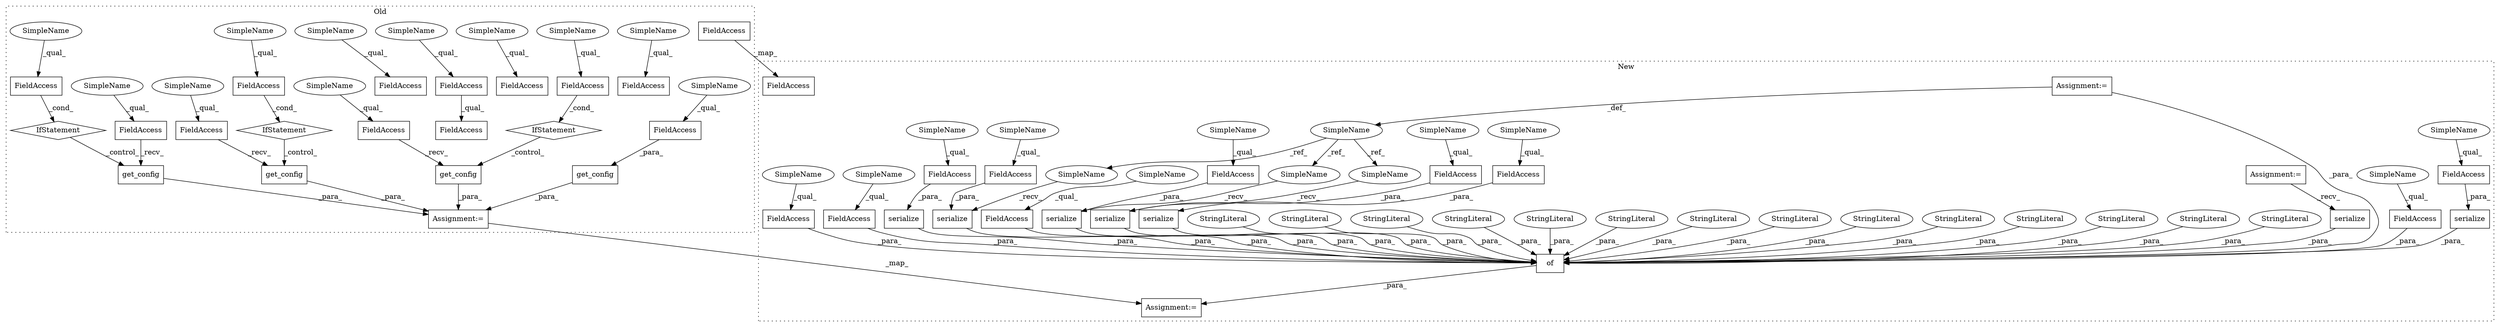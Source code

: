 digraph G {
subgraph cluster0 {
1 [label="IfStatement" a="25" s="19777" l="3" shape="diamond"];
4 [label="get_config" a="32" s="19799" l="12" shape="box"];
6 [label="FieldAccess" a="22" s="19759" l="18" shape="box"];
10 [label="FieldAccess" a="22" s="19386" l="15" shape="box"];
11 [label="FieldAccess" a="22" s="19433" l="9" shape="box"];
12 [label="FieldAccess" a="22" s="19511" l="15" shape="box"];
14 [label="FieldAccess" a="22" s="19681" l="18" shape="box"];
15 [label="get_config" a="32" s="19721" l="12" shape="box"];
16 [label="FieldAccess" a="22" s="19832" l="14" shape="box"];
17 [label="FieldAccess" a="22" s="19780" l="18" shape="box"];
18 [label="FieldAccess" a="22" s="19702" l="18" shape="box"];
19 [label="IfStatement" a="25" s="19699" l="3" shape="diamond"];
25 [label="FieldAccess" a="22" s="19481" l="15" shape="box"];
26 [label="Assignment:=" a="7" s="19365" l="1" shape="box"];
29 [label="FieldAccess" a="22" s="19624" l="18" shape="box"];
30 [label="FieldAccess" a="22" s="19603" l="18" shape="box"];
31 [label="IfStatement" a="25" s="19621" l="3" shape="diamond"];
33 [label="get_config" a="32" s="19643" l="12" shape="box"];
34 [label="FieldAccess" a="22" s="19555" l="21" shape="box"];
35 [label="FieldAccess" a="22" s="19555" l="30" shape="box"];
36 [label="get_config" a="32" s="19470,19496" l="11,1" shape="box"];
59 [label="SimpleName" a="42" s="19603" l="4" shape="ellipse"];
60 [label="SimpleName" a="42" s="19433" l="4" shape="ellipse"];
61 [label="SimpleName" a="42" s="19759" l="4" shape="ellipse"];
62 [label="SimpleName" a="42" s="19386" l="4" shape="ellipse"];
63 [label="SimpleName" a="42" s="19555" l="4" shape="ellipse"];
64 [label="SimpleName" a="42" s="19832" l="4" shape="ellipse"];
65 [label="SimpleName" a="42" s="19481" l="4" shape="ellipse"];
66 [label="SimpleName" a="42" s="19780" l="4" shape="ellipse"];
67 [label="SimpleName" a="42" s="19702" l="4" shape="ellipse"];
68 [label="SimpleName" a="42" s="19624" l="4" shape="ellipse"];
69 [label="SimpleName" a="42" s="19681" l="4" shape="ellipse"];
label = "Old";
style="dotted";
}
subgraph cluster1 {
2 [label="serialize" a="32" s="22467,22502" l="10,1" shape="box"];
3 [label="Assignment:=" a="7" s="21736" l="11" shape="box"];
5 [label="FieldAccess" a="22" s="22477" l="25" shape="box"];
7 [label="FieldAccess" a="22" s="21911" l="25" shape="box"];
8 [label="serialize" a="32" s="21901,21936" l="10,1" shape="box"];
9 [label="FieldAccess" a="22" s="22079" l="26" shape="box"];
13 [label="FieldAccess" a="22" s="21849" l="15" shape="box"];
20 [label="FieldAccess" a="22" s="22408" l="22" shape="box"];
21 [label="serialize" a="32" s="22069,22105" l="10,1" shape="box"];
22 [label="FieldAccess" a="22" s="22609" l="22" shape="box"];
23 [label="SimpleName" a="42" s="21736" l="11" shape="ellipse"];
24 [label="serialize" a="32" s="22398,22430" l="10,1" shape="box"];
27 [label="Assignment:=" a="7" s="21787" l="1" shape="box"];
28 [label="serialize" a="32" s="22338,22364" l="10,1" shape="box"];
32 [label="Assignment:=" a="7" s="21637" l="12" shape="box"];
37 [label="serialize" a="32" s="22534,22564" l="10,1" shape="box"];
38 [label="FieldAccess" a="22" s="22544" l="20" shape="box"];
39 [label="FieldAccess" a="22" s="21949" l="13" shape="box"];
40 [label="FieldAccess" a="22" s="22149" l="21" shape="box"];
41 [label="serialize" a="32" s="22139,22170" l="10,1" shape="box"];
42 [label="FieldAccess" a="22" s="21803" l="10" shape="box"];
43 [label="FieldAccess" a="22" s="22576" l="12" shape="box"];
44 [label="of" a="32" s="21792,22631" l="3,1" shape="box"];
45 [label="StringLiteral" a="45" s="22032" l="23" shape="ellipse"];
46 [label="StringLiteral" a="45" s="21866" l="22" shape="ellipse"];
47 [label="StringLiteral" a="45" s="22366" l="19" shape="ellipse"];
48 [label="StringLiteral" a="45" s="22306" l="18" shape="ellipse"];
49 [label="StringLiteral" a="45" s="22236" l="23" shape="ellipse"];
50 [label="StringLiteral" a="45" s="21963" l="20" shape="ellipse"];
51 [label="StringLiteral" a="45" s="21795" l="7" shape="ellipse"];
52 [label="StringLiteral" a="45" s="21938" l="10" shape="ellipse"];
53 [label="StringLiteral" a="45" s="22432" l="22" shape="ellipse"];
54 [label="StringLiteral" a="45" s="22172" l="20" shape="ellipse"];
55 [label="StringLiteral" a="45" s="22566" l="9" shape="ellipse"];
56 [label="StringLiteral" a="45" s="22504" l="17" shape="ellipse"];
57 [label="StringLiteral" a="45" s="22107" l="18" shape="ellipse"];
58 [label="StringLiteral" a="45" s="22589" l="19" shape="ellipse"];
70 [label="SimpleName" a="42" s="21911" l="4" shape="ellipse"];
71 [label="SimpleName" a="42" s="22079" l="4" shape="ellipse"];
72 [label="SimpleName" a="42" s="22609" l="4" shape="ellipse"];
73 [label="SimpleName" a="42" s="22408" l="4" shape="ellipse"];
74 [label="SimpleName" a="42" s="22576" l="4" shape="ellipse"];
75 [label="SimpleName" a="42" s="22477" l="4" shape="ellipse"];
76 [label="SimpleName" a="42" s="21803" l="4" shape="ellipse"];
77 [label="SimpleName" a="42" s="22149" l="4" shape="ellipse"];
78 [label="SimpleName" a="42" s="22544" l="4" shape="ellipse"];
79 [label="SimpleName" a="42" s="21949" l="4" shape="ellipse"];
80 [label="SimpleName" a="42" s="22386" l="11" shape="ellipse"];
81 [label="SimpleName" a="42" s="22522" l="11" shape="ellipse"];
82 [label="SimpleName" a="42" s="22455" l="11" shape="ellipse"];
label = "New";
style="dotted";
}
1 -> 4 [label="_control_"];
2 -> 44 [label="_para_"];
3 -> 23 [label="_def_"];
3 -> 44 [label="_para_"];
4 -> 26 [label="_para_"];
5 -> 2 [label="_para_"];
6 -> 1 [label="_cond_"];
7 -> 8 [label="_para_"];
8 -> 44 [label="_para_"];
9 -> 21 [label="_para_"];
12 -> 13 [label="_map_"];
14 -> 19 [label="_cond_"];
15 -> 26 [label="_para_"];
17 -> 4 [label="_recv_"];
18 -> 15 [label="_recv_"];
19 -> 15 [label="_control_"];
20 -> 24 [label="_para_"];
21 -> 44 [label="_para_"];
22 -> 44 [label="_para_"];
23 -> 81 [label="_ref_"];
23 -> 82 [label="_ref_"];
23 -> 80 [label="_ref_"];
24 -> 44 [label="_para_"];
25 -> 36 [label="_para_"];
26 -> 27 [label="_map_"];
28 -> 44 [label="_para_"];
29 -> 33 [label="_recv_"];
30 -> 31 [label="_cond_"];
31 -> 33 [label="_control_"];
32 -> 28 [label="_recv_"];
33 -> 26 [label="_para_"];
34 -> 35 [label="_qual_"];
36 -> 26 [label="_para_"];
37 -> 44 [label="_para_"];
38 -> 37 [label="_para_"];
39 -> 44 [label="_para_"];
40 -> 41 [label="_para_"];
41 -> 44 [label="_para_"];
42 -> 44 [label="_para_"];
43 -> 44 [label="_para_"];
44 -> 27 [label="_para_"];
45 -> 44 [label="_para_"];
46 -> 44 [label="_para_"];
47 -> 44 [label="_para_"];
48 -> 44 [label="_para_"];
49 -> 44 [label="_para_"];
50 -> 44 [label="_para_"];
51 -> 44 [label="_para_"];
52 -> 44 [label="_para_"];
53 -> 44 [label="_para_"];
54 -> 44 [label="_para_"];
55 -> 44 [label="_para_"];
56 -> 44 [label="_para_"];
57 -> 44 [label="_para_"];
58 -> 44 [label="_para_"];
59 -> 30 [label="_qual_"];
60 -> 11 [label="_qual_"];
61 -> 6 [label="_qual_"];
62 -> 10 [label="_qual_"];
63 -> 34 [label="_qual_"];
64 -> 16 [label="_qual_"];
65 -> 25 [label="_qual_"];
66 -> 17 [label="_qual_"];
67 -> 18 [label="_qual_"];
68 -> 29 [label="_qual_"];
69 -> 14 [label="_qual_"];
70 -> 7 [label="_qual_"];
71 -> 9 [label="_qual_"];
72 -> 22 [label="_qual_"];
73 -> 20 [label="_qual_"];
74 -> 43 [label="_qual_"];
75 -> 5 [label="_qual_"];
76 -> 42 [label="_qual_"];
77 -> 40 [label="_qual_"];
78 -> 38 [label="_qual_"];
79 -> 39 [label="_qual_"];
80 -> 24 [label="_recv_"];
81 -> 37 [label="_recv_"];
82 -> 2 [label="_recv_"];
}